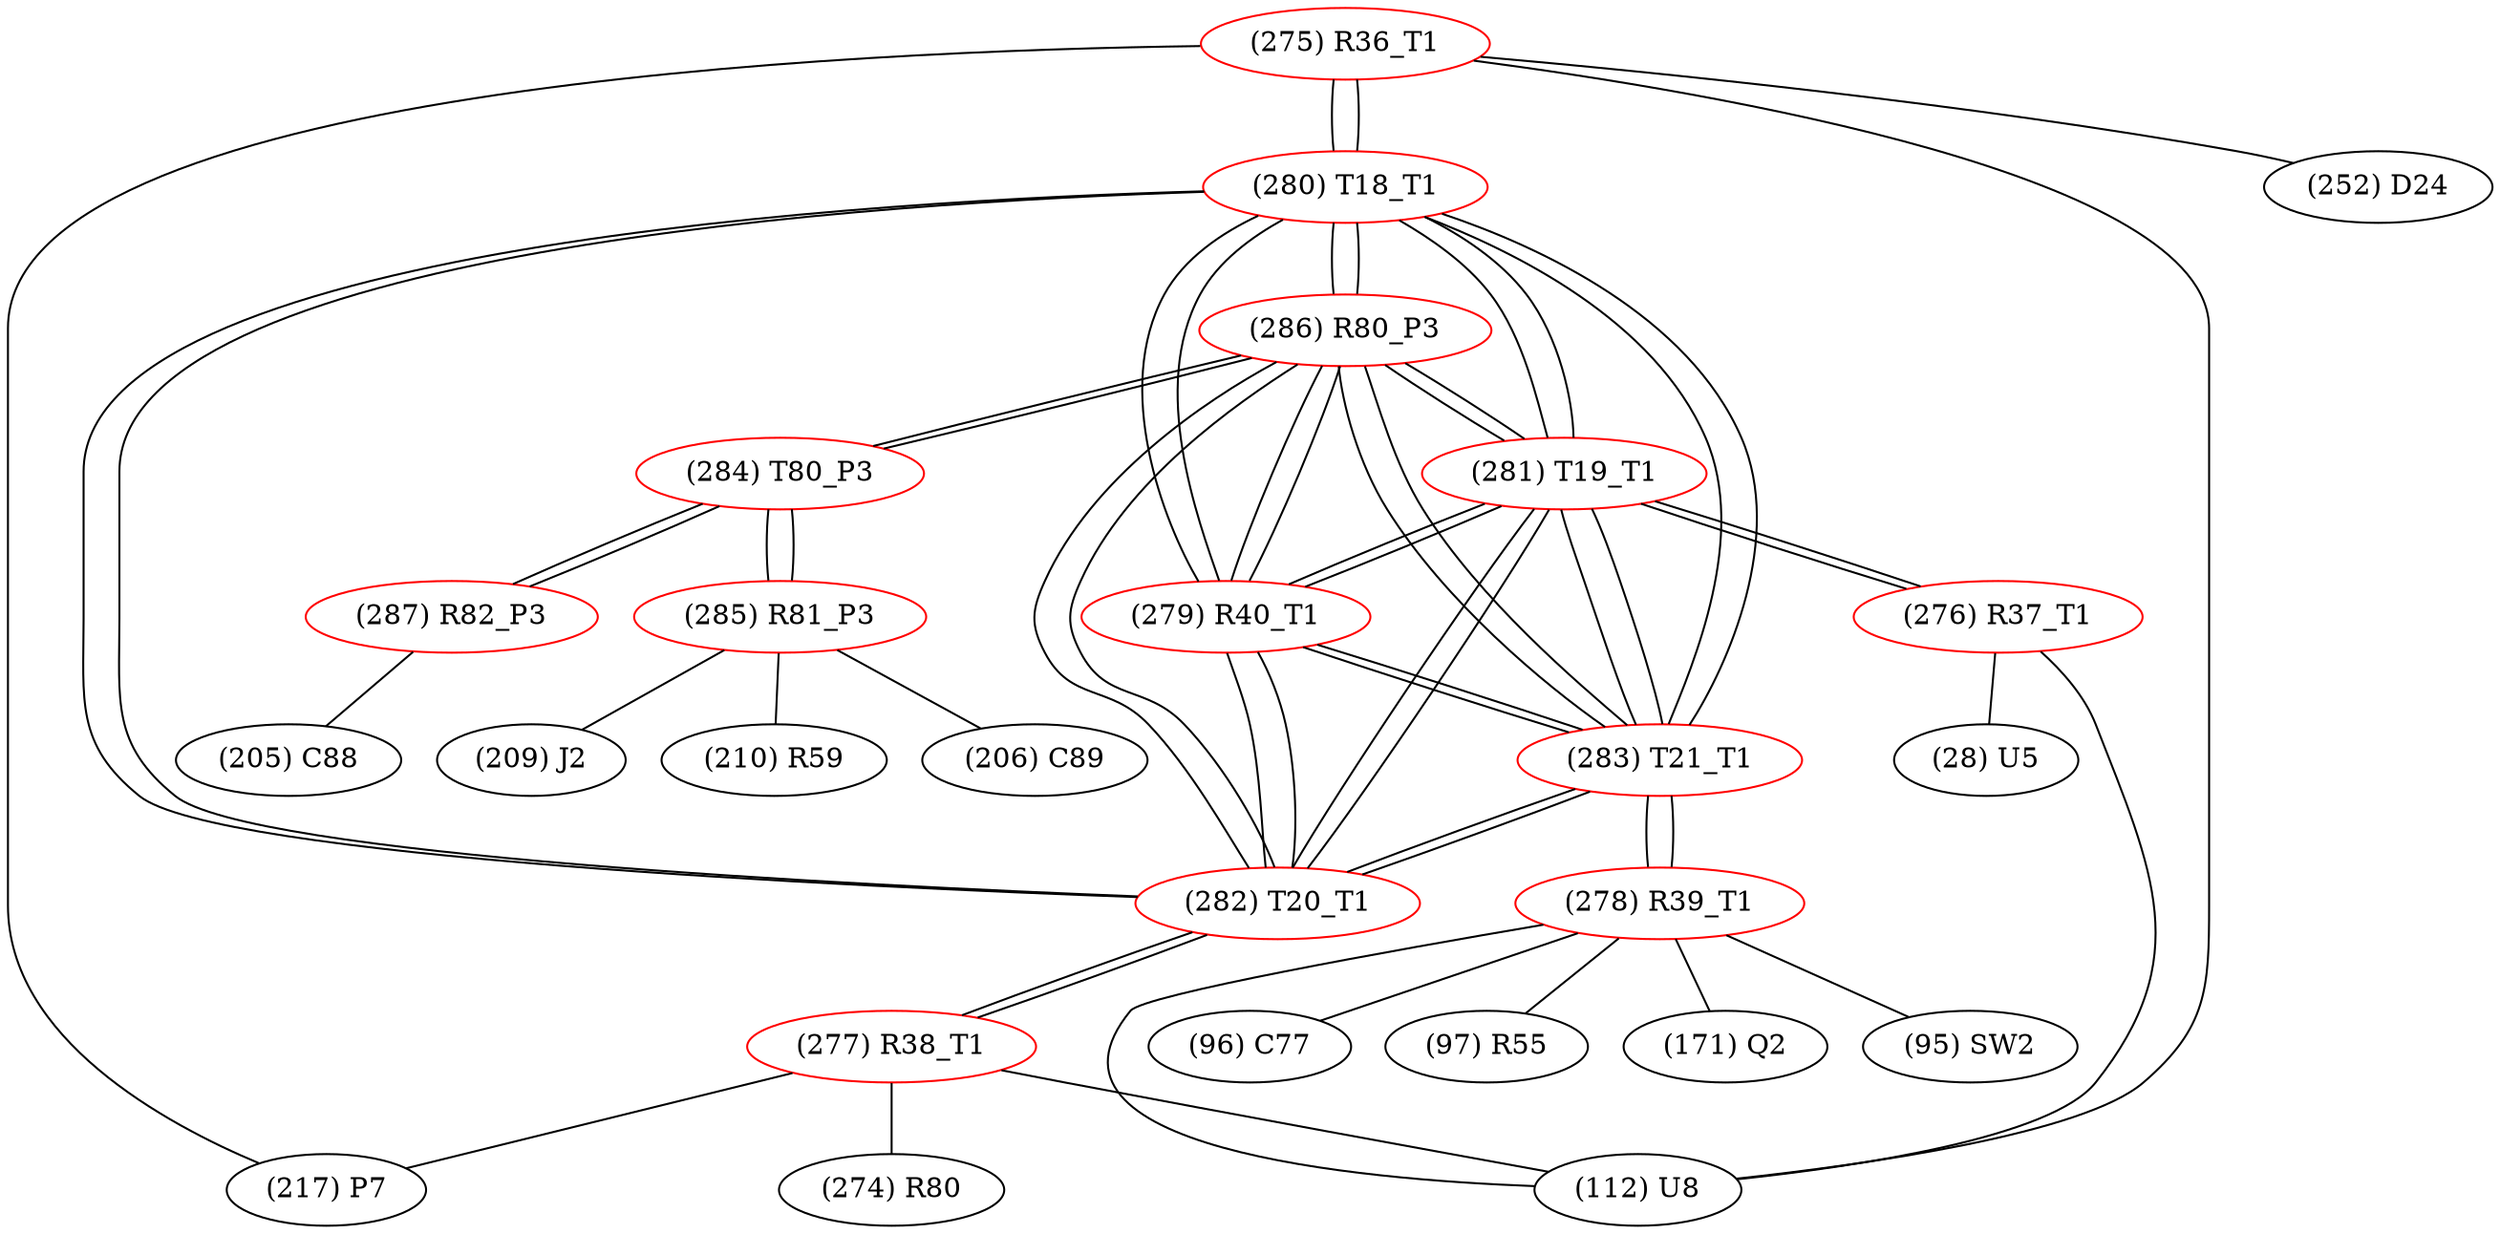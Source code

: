 graph {
	275 [label="(275) R36_T1" color=red]
	217 [label="(217) P7"]
	112 [label="(112) U8"]
	252 [label="(252) D24"]
	280 [label="(280) T18_T1"]
	276 [label="(276) R37_T1" color=red]
	28 [label="(28) U5"]
	112 [label="(112) U8"]
	281 [label="(281) T19_T1"]
	277 [label="(277) R38_T1" color=red]
	112 [label="(112) U8"]
	274 [label="(274) R80"]
	217 [label="(217) P7"]
	282 [label="(282) T20_T1"]
	278 [label="(278) R39_T1" color=red]
	97 [label="(97) R55"]
	112 [label="(112) U8"]
	171 [label="(171) Q2"]
	95 [label="(95) SW2"]
	96 [label="(96) C77"]
	283 [label="(283) T21_T1"]
	279 [label="(279) R40_T1" color=red]
	286 [label="(286) R80_P3"]
	280 [label="(280) T18_T1"]
	283 [label="(283) T21_T1"]
	282 [label="(282) T20_T1"]
	281 [label="(281) T19_T1"]
	280 [label="(280) T18_T1" color=red]
	275 [label="(275) R36_T1"]
	286 [label="(286) R80_P3"]
	283 [label="(283) T21_T1"]
	282 [label="(282) T20_T1"]
	281 [label="(281) T19_T1"]
	279 [label="(279) R40_T1"]
	281 [label="(281) T19_T1" color=red]
	276 [label="(276) R37_T1"]
	286 [label="(286) R80_P3"]
	280 [label="(280) T18_T1"]
	283 [label="(283) T21_T1"]
	282 [label="(282) T20_T1"]
	279 [label="(279) R40_T1"]
	282 [label="(282) T20_T1" color=red]
	277 [label="(277) R38_T1"]
	286 [label="(286) R80_P3"]
	280 [label="(280) T18_T1"]
	283 [label="(283) T21_T1"]
	281 [label="(281) T19_T1"]
	279 [label="(279) R40_T1"]
	283 [label="(283) T21_T1" color=red]
	278 [label="(278) R39_T1"]
	286 [label="(286) R80_P3"]
	280 [label="(280) T18_T1"]
	282 [label="(282) T20_T1"]
	281 [label="(281) T19_T1"]
	279 [label="(279) R40_T1"]
	284 [label="(284) T80_P3" color=red]
	285 [label="(285) R81_P3"]
	287 [label="(287) R82_P3"]
	286 [label="(286) R80_P3"]
	285 [label="(285) R81_P3" color=red]
	209 [label="(209) J2"]
	210 [label="(210) R59"]
	206 [label="(206) C89"]
	284 [label="(284) T80_P3"]
	286 [label="(286) R80_P3" color=red]
	280 [label="(280) T18_T1"]
	283 [label="(283) T21_T1"]
	282 [label="(282) T20_T1"]
	281 [label="(281) T19_T1"]
	279 [label="(279) R40_T1"]
	284 [label="(284) T80_P3"]
	287 [label="(287) R82_P3" color=red]
	205 [label="(205) C88"]
	284 [label="(284) T80_P3"]
	275 -- 217
	275 -- 112
	275 -- 252
	275 -- 280
	276 -- 28
	276 -- 112
	276 -- 281
	277 -- 112
	277 -- 274
	277 -- 217
	277 -- 282
	278 -- 97
	278 -- 112
	278 -- 171
	278 -- 95
	278 -- 96
	278 -- 283
	279 -- 286
	279 -- 280
	279 -- 283
	279 -- 282
	279 -- 281
	280 -- 275
	280 -- 286
	280 -- 283
	280 -- 282
	280 -- 281
	280 -- 279
	281 -- 276
	281 -- 286
	281 -- 280
	281 -- 283
	281 -- 282
	281 -- 279
	282 -- 277
	282 -- 286
	282 -- 280
	282 -- 283
	282 -- 281
	282 -- 279
	283 -- 278
	283 -- 286
	283 -- 280
	283 -- 282
	283 -- 281
	283 -- 279
	284 -- 285
	284 -- 287
	284 -- 286
	285 -- 209
	285 -- 210
	285 -- 206
	285 -- 284
	286 -- 280
	286 -- 283
	286 -- 282
	286 -- 281
	286 -- 279
	286 -- 284
	287 -- 205
	287 -- 284
}